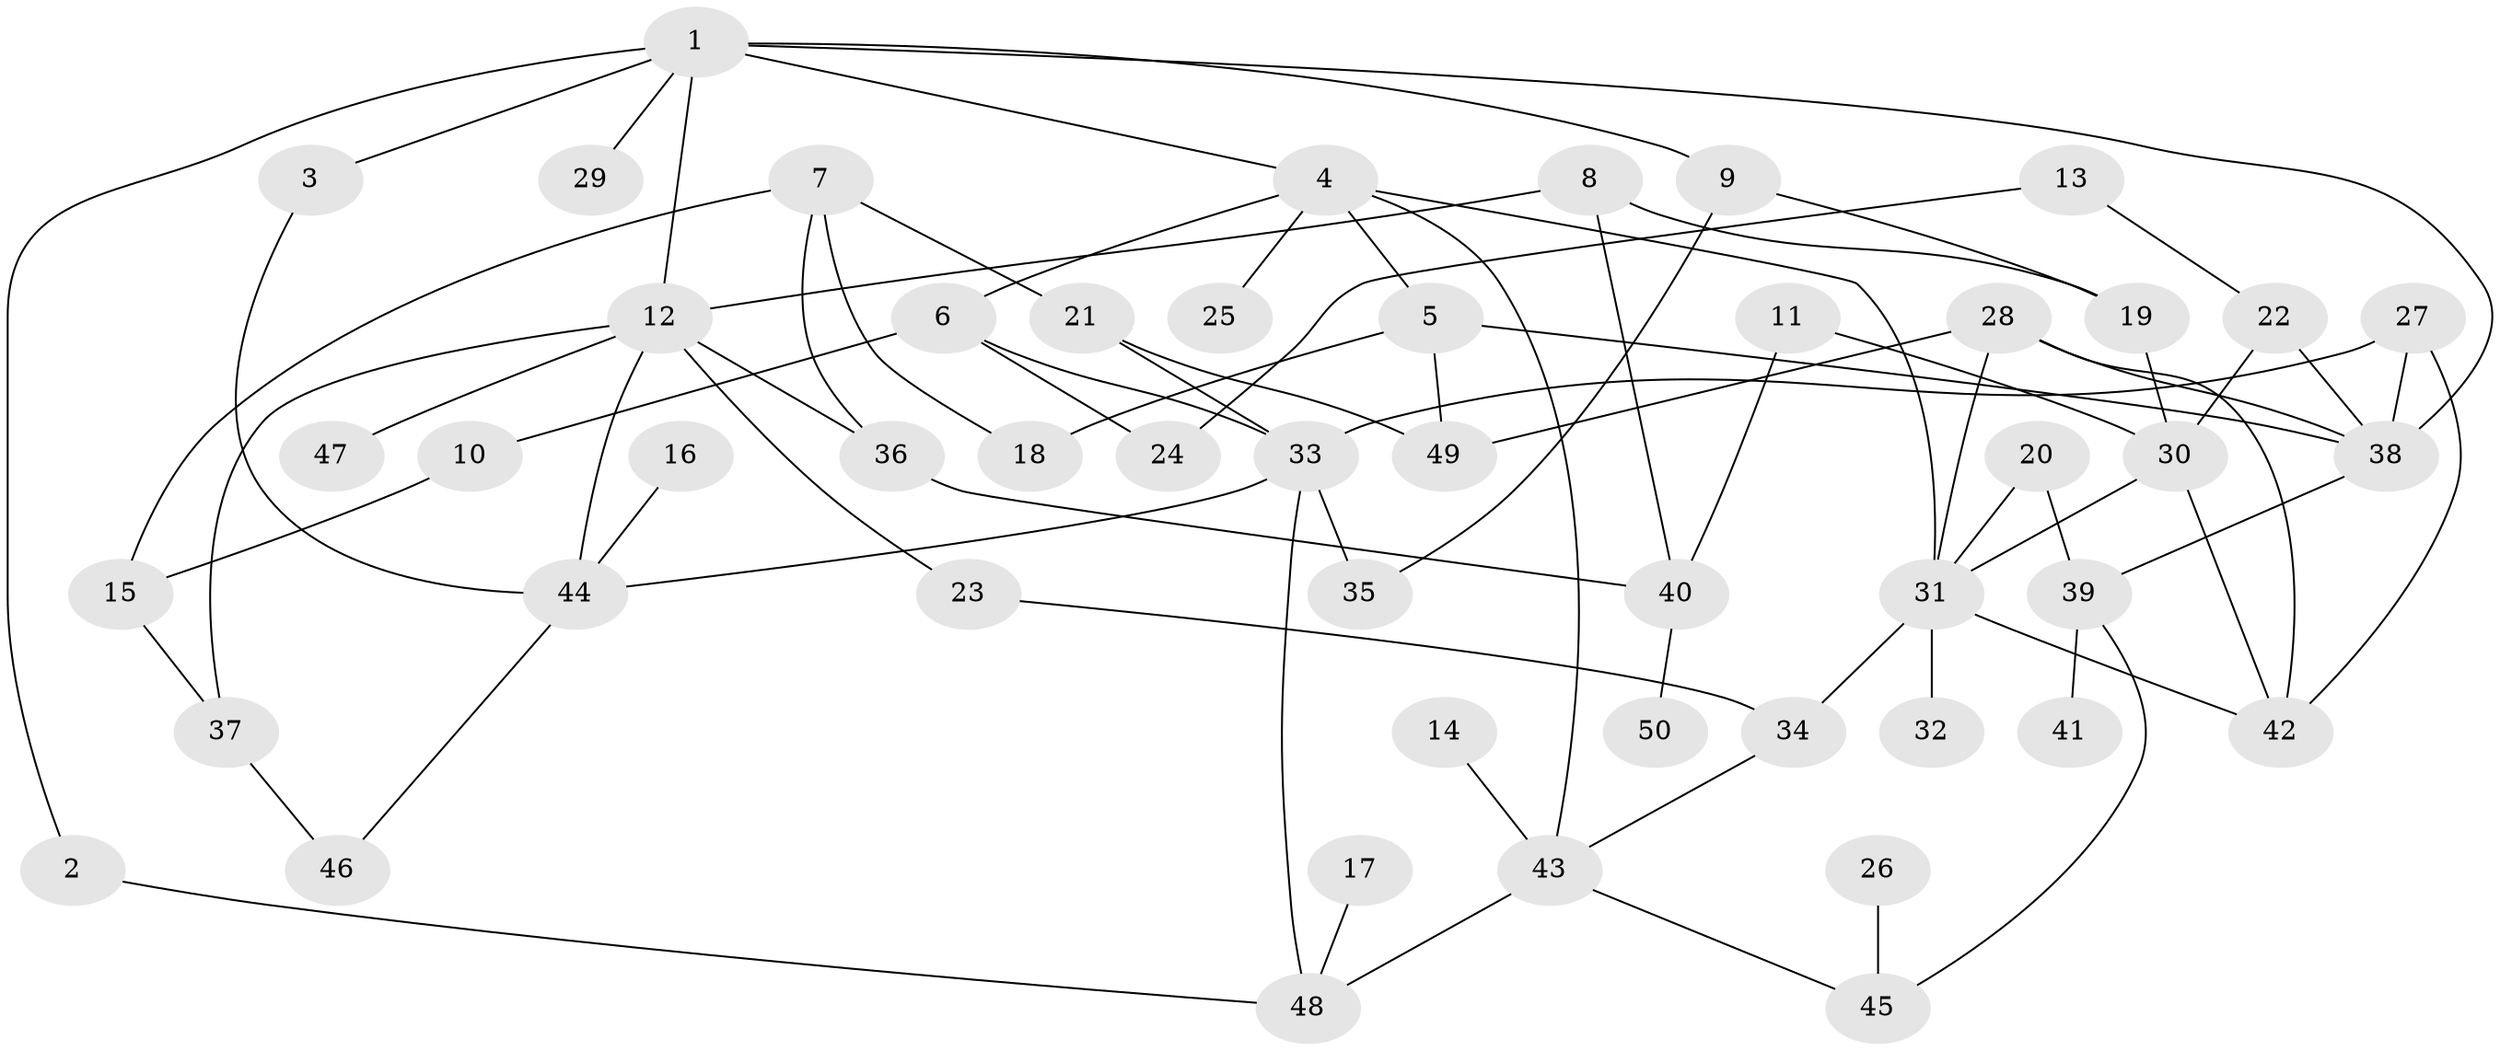 // original degree distribution, {6: 0.04, 3: 0.25, 2: 0.28, 5: 0.05, 4: 0.11, 8: 0.01, 1: 0.26}
// Generated by graph-tools (version 1.1) at 2025/49/03/09/25 03:49:22]
// undirected, 50 vertices, 77 edges
graph export_dot {
graph [start="1"]
  node [color=gray90,style=filled];
  1;
  2;
  3;
  4;
  5;
  6;
  7;
  8;
  9;
  10;
  11;
  12;
  13;
  14;
  15;
  16;
  17;
  18;
  19;
  20;
  21;
  22;
  23;
  24;
  25;
  26;
  27;
  28;
  29;
  30;
  31;
  32;
  33;
  34;
  35;
  36;
  37;
  38;
  39;
  40;
  41;
  42;
  43;
  44;
  45;
  46;
  47;
  48;
  49;
  50;
  1 -- 2 [weight=1.0];
  1 -- 3 [weight=1.0];
  1 -- 4 [weight=1.0];
  1 -- 9 [weight=1.0];
  1 -- 12 [weight=1.0];
  1 -- 29 [weight=1.0];
  1 -- 38 [weight=1.0];
  2 -- 48 [weight=1.0];
  3 -- 44 [weight=1.0];
  4 -- 5 [weight=1.0];
  4 -- 6 [weight=1.0];
  4 -- 25 [weight=1.0];
  4 -- 31 [weight=1.0];
  4 -- 43 [weight=1.0];
  5 -- 18 [weight=1.0];
  5 -- 38 [weight=1.0];
  5 -- 49 [weight=1.0];
  6 -- 10 [weight=1.0];
  6 -- 24 [weight=1.0];
  6 -- 33 [weight=1.0];
  7 -- 15 [weight=1.0];
  7 -- 18 [weight=1.0];
  7 -- 21 [weight=1.0];
  7 -- 36 [weight=1.0];
  8 -- 12 [weight=1.0];
  8 -- 19 [weight=1.0];
  8 -- 40 [weight=1.0];
  9 -- 19 [weight=1.0];
  9 -- 35 [weight=1.0];
  10 -- 15 [weight=1.0];
  11 -- 30 [weight=1.0];
  11 -- 40 [weight=1.0];
  12 -- 23 [weight=1.0];
  12 -- 36 [weight=1.0];
  12 -- 37 [weight=1.0];
  12 -- 44 [weight=1.0];
  12 -- 47 [weight=1.0];
  13 -- 22 [weight=1.0];
  13 -- 24 [weight=1.0];
  14 -- 43 [weight=1.0];
  15 -- 37 [weight=1.0];
  16 -- 44 [weight=1.0];
  17 -- 48 [weight=1.0];
  19 -- 30 [weight=1.0];
  20 -- 31 [weight=1.0];
  20 -- 39 [weight=1.0];
  21 -- 33 [weight=1.0];
  21 -- 49 [weight=1.0];
  22 -- 30 [weight=1.0];
  22 -- 38 [weight=1.0];
  23 -- 34 [weight=1.0];
  26 -- 45 [weight=1.0];
  27 -- 33 [weight=1.0];
  27 -- 38 [weight=1.0];
  27 -- 42 [weight=1.0];
  28 -- 31 [weight=1.0];
  28 -- 38 [weight=1.0];
  28 -- 42 [weight=1.0];
  28 -- 49 [weight=1.0];
  30 -- 31 [weight=1.0];
  30 -- 42 [weight=1.0];
  31 -- 32 [weight=1.0];
  31 -- 34 [weight=1.0];
  31 -- 42 [weight=1.0];
  33 -- 35 [weight=2.0];
  33 -- 44 [weight=1.0];
  33 -- 48 [weight=1.0];
  34 -- 43 [weight=1.0];
  36 -- 40 [weight=1.0];
  37 -- 46 [weight=1.0];
  38 -- 39 [weight=1.0];
  39 -- 41 [weight=1.0];
  39 -- 45 [weight=1.0];
  40 -- 50 [weight=1.0];
  43 -- 45 [weight=1.0];
  43 -- 48 [weight=1.0];
  44 -- 46 [weight=1.0];
}
